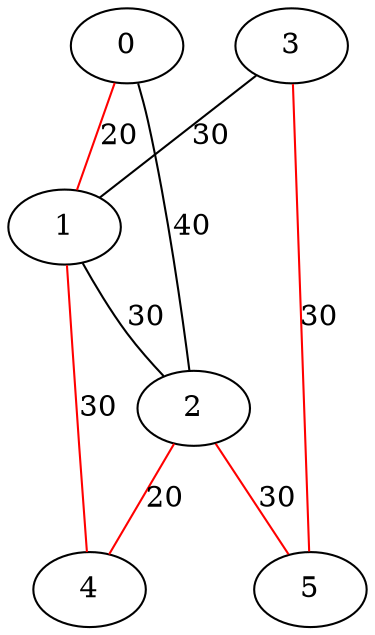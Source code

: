 graph Dijkstra{
	2 -- 4[color = red, label = 20];
	0 -- 1[color = red, label = 20];
	3 -- 5[color = red, label = 30];
	2 -- 5[color = red, label = 30];
	1 -- 4[color = red, label = 30];
	3 -- 1[color = black, label = 30];
	1 -- 2[color = black, label = 30];
	0 -- 2[color = black, label = 40];
}
